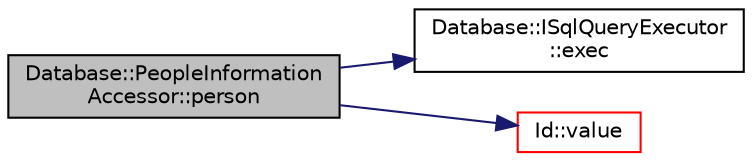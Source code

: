 digraph "Database::PeopleInformationAccessor::person"
{
 // LATEX_PDF_SIZE
  edge [fontname="Helvetica",fontsize="10",labelfontname="Helvetica",labelfontsize="10"];
  node [fontname="Helvetica",fontsize="10",shape=record];
  rankdir="LR";
  Node1 [label="Database::PeopleInformation\lAccessor::person",height=0.2,width=0.4,color="black", fillcolor="grey75", style="filled", fontcolor="black",tooltip="get person name for given person id"];
  Node1 -> Node2 [color="midnightblue",fontsize="10",style="solid",fontname="Helvetica"];
  Node2 [label="Database::ISqlQueryExecutor\l::exec",height=0.2,width=0.4,color="black", fillcolor="white", style="filled",URL="$struct_database_1_1_i_sql_query_executor.html#acfcd209fa4cb62eb1c1f99bbdd653131",tooltip=" "];
  Node1 -> Node3 [color="midnightblue",fontsize="10",style="solid",fontname="Helvetica"];
  Node3 [label="Id::value",height=0.2,width=0.4,color="red", fillcolor="white", style="filled",URL="$class_id.html#ae90d3cdcd4103e44499e82622a27e4cb",tooltip=" "];
}
